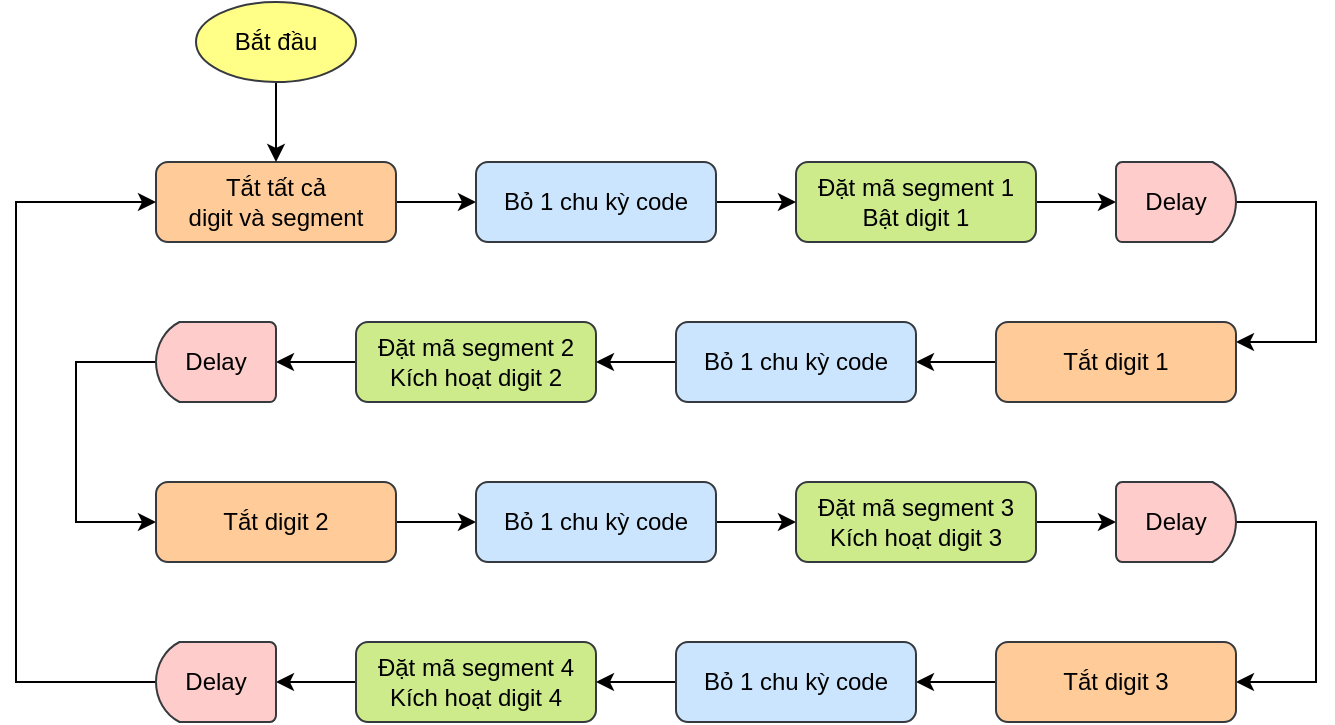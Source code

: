 <mxfile version="14.6.13" type="device"><diagram id="G3Ju-GGE2s1pNfe8dIEh" name="Page-1"><mxGraphModel dx="868" dy="550" grid="1" gridSize="10" guides="1" tooltips="1" connect="1" arrows="1" fold="1" page="1" pageScale="1" pageWidth="850" pageHeight="1100" math="0" shadow="0"><root><mxCell id="0"/><mxCell id="1" parent="0"/><mxCell id="kWa7IxmE122E2-JVnzXL-24" style="edgeStyle=orthogonalEdgeStyle;rounded=0;orthogonalLoop=1;jettySize=auto;html=1;entryX=0;entryY=0.5;entryDx=0;entryDy=0;" edge="1" parent="1" source="kWa7IxmE122E2-JVnzXL-3" target="kWa7IxmE122E2-JVnzXL-23"><mxGeometry relative="1" as="geometry"/></mxCell><mxCell id="kWa7IxmE122E2-JVnzXL-3" value="Tắt tất cả&lt;br&gt;digit và segment" style="rounded=1;whiteSpace=wrap;html=1;fillColor=#ffcc99;strokeColor=#36393d;" vertex="1" parent="1"><mxGeometry x="120" y="80" width="120" height="40" as="geometry"/></mxCell><mxCell id="kWa7IxmE122E2-JVnzXL-28" style="edgeStyle=orthogonalEdgeStyle;rounded=0;orthogonalLoop=1;jettySize=auto;html=1;" edge="1" parent="1" source="kWa7IxmE122E2-JVnzXL-4" target="kWa7IxmE122E2-JVnzXL-27"><mxGeometry relative="1" as="geometry"/></mxCell><mxCell id="kWa7IxmE122E2-JVnzXL-4" value="Đặt mã segment 1&lt;br&gt;Bật digit 1" style="rounded=1;whiteSpace=wrap;html=1;fillColor=#cdeb8b;strokeColor=#36393d;" vertex="1" parent="1"><mxGeometry x="440" y="80" width="120" height="40" as="geometry"/></mxCell><mxCell id="kWa7IxmE122E2-JVnzXL-9" style="edgeStyle=orthogonalEdgeStyle;rounded=0;orthogonalLoop=1;jettySize=auto;html=1;entryX=0.5;entryY=0;entryDx=0;entryDy=0;" edge="1" parent="1" source="kWa7IxmE122E2-JVnzXL-8" target="kWa7IxmE122E2-JVnzXL-3"><mxGeometry relative="1" as="geometry"/></mxCell><mxCell id="kWa7IxmE122E2-JVnzXL-8" value="Bắt đầu" style="ellipse;whiteSpace=wrap;html=1;fillColor=#ffff88;strokeColor=#36393d;" vertex="1" parent="1"><mxGeometry x="140" width="80" height="40" as="geometry"/></mxCell><mxCell id="kWa7IxmE122E2-JVnzXL-25" style="edgeStyle=orthogonalEdgeStyle;rounded=0;orthogonalLoop=1;jettySize=auto;html=1;entryX=0;entryY=0.5;entryDx=0;entryDy=0;" edge="1" parent="1" source="kWa7IxmE122E2-JVnzXL-23" target="kWa7IxmE122E2-JVnzXL-4"><mxGeometry relative="1" as="geometry"/></mxCell><mxCell id="kWa7IxmE122E2-JVnzXL-23" value="Bỏ 1 chu kỳ code" style="rounded=1;whiteSpace=wrap;html=1;fillColor=#cce5ff;strokeColor=#36393d;" vertex="1" parent="1"><mxGeometry x="280" y="80" width="120" height="40" as="geometry"/></mxCell><mxCell id="kWa7IxmE122E2-JVnzXL-49" style="edgeStyle=orthogonalEdgeStyle;rounded=0;orthogonalLoop=1;jettySize=auto;html=1;entryX=1;entryY=0.25;entryDx=0;entryDy=0;" edge="1" parent="1" source="kWa7IxmE122E2-JVnzXL-27" target="kWa7IxmE122E2-JVnzXL-30"><mxGeometry relative="1" as="geometry"><Array as="points"><mxPoint x="700" y="100"/><mxPoint x="700" y="170"/></Array></mxGeometry></mxCell><mxCell id="kWa7IxmE122E2-JVnzXL-27" value="Delay" style="strokeWidth=1;html=1;shape=mxgraph.flowchart.delay;whiteSpace=wrap;fillColor=#ffcccc;strokeColor=#36393d;" vertex="1" parent="1"><mxGeometry x="600" y="80" width="60" height="40" as="geometry"/></mxCell><mxCell id="kWa7IxmE122E2-JVnzXL-52" value="" style="edgeStyle=orthogonalEdgeStyle;rounded=0;orthogonalLoop=1;jettySize=auto;html=1;" edge="1" parent="1" source="kWa7IxmE122E2-JVnzXL-29" target="kWa7IxmE122E2-JVnzXL-31"><mxGeometry relative="1" as="geometry"/></mxCell><mxCell id="kWa7IxmE122E2-JVnzXL-29" value="Đặt mã segment 2&lt;br&gt;Kích hoạt digit 2" style="rounded=1;whiteSpace=wrap;html=1;fillColor=#cdeb8b;strokeColor=#36393d;" vertex="1" parent="1"><mxGeometry x="220" y="160" width="120" height="40" as="geometry"/></mxCell><mxCell id="kWa7IxmE122E2-JVnzXL-50" style="edgeStyle=orthogonalEdgeStyle;rounded=0;orthogonalLoop=1;jettySize=auto;html=1;entryX=1;entryY=0.5;entryDx=0;entryDy=0;" edge="1" parent="1" source="kWa7IxmE122E2-JVnzXL-30" target="kWa7IxmE122E2-JVnzXL-32"><mxGeometry relative="1" as="geometry"/></mxCell><mxCell id="kWa7IxmE122E2-JVnzXL-30" value="Tắt digit 1" style="rounded=1;whiteSpace=wrap;html=1;fillColor=#ffcc99;strokeColor=#36393d;" vertex="1" parent="1"><mxGeometry x="540" y="160" width="120" height="40" as="geometry"/></mxCell><mxCell id="kWa7IxmE122E2-JVnzXL-53" style="edgeStyle=orthogonalEdgeStyle;rounded=0;orthogonalLoop=1;jettySize=auto;html=1;entryX=0;entryY=0.5;entryDx=0;entryDy=0;" edge="1" parent="1" source="kWa7IxmE122E2-JVnzXL-31" target="kWa7IxmE122E2-JVnzXL-33"><mxGeometry relative="1" as="geometry"><Array as="points"><mxPoint x="80" y="180"/><mxPoint x="80" y="260"/></Array></mxGeometry></mxCell><mxCell id="kWa7IxmE122E2-JVnzXL-31" value="Delay" style="strokeWidth=1;html=1;shape=mxgraph.flowchart.delay;whiteSpace=wrap;flipH=1;fillColor=#ffcccc;strokeColor=#36393d;" vertex="1" parent="1"><mxGeometry x="120" y="160" width="60" height="40" as="geometry"/></mxCell><mxCell id="kWa7IxmE122E2-JVnzXL-51" value="" style="edgeStyle=orthogonalEdgeStyle;rounded=0;orthogonalLoop=1;jettySize=auto;html=1;" edge="1" parent="1" source="kWa7IxmE122E2-JVnzXL-32" target="kWa7IxmE122E2-JVnzXL-29"><mxGeometry relative="1" as="geometry"/></mxCell><mxCell id="kWa7IxmE122E2-JVnzXL-32" value="Bỏ 1 chu kỳ code" style="rounded=1;whiteSpace=wrap;html=1;fillColor=#cce5ff;strokeColor=#36393d;" vertex="1" parent="1"><mxGeometry x="380" y="160" width="120" height="40" as="geometry"/></mxCell><mxCell id="kWa7IxmE122E2-JVnzXL-47" value="" style="edgeStyle=orthogonalEdgeStyle;rounded=0;orthogonalLoop=1;jettySize=auto;html=1;" edge="1" parent="1" source="kWa7IxmE122E2-JVnzXL-33" target="kWa7IxmE122E2-JVnzXL-34"><mxGeometry relative="1" as="geometry"/></mxCell><mxCell id="kWa7IxmE122E2-JVnzXL-33" value="Tắt digit 2" style="rounded=1;whiteSpace=wrap;html=1;fillColor=#ffcc99;strokeColor=#36393d;" vertex="1" parent="1"><mxGeometry x="120" y="240" width="120" height="40" as="geometry"/></mxCell><mxCell id="kWa7IxmE122E2-JVnzXL-46" value="" style="edgeStyle=orthogonalEdgeStyle;rounded=0;orthogonalLoop=1;jettySize=auto;html=1;" edge="1" parent="1" source="kWa7IxmE122E2-JVnzXL-34" target="kWa7IxmE122E2-JVnzXL-35"><mxGeometry relative="1" as="geometry"/></mxCell><mxCell id="kWa7IxmE122E2-JVnzXL-34" value="Bỏ 1 chu kỳ code" style="rounded=1;whiteSpace=wrap;html=1;fillColor=#cce5ff;strokeColor=#36393d;" vertex="1" parent="1"><mxGeometry x="280" y="240" width="120" height="40" as="geometry"/></mxCell><mxCell id="kWa7IxmE122E2-JVnzXL-45" value="" style="edgeStyle=orthogonalEdgeStyle;rounded=0;orthogonalLoop=1;jettySize=auto;html=1;" edge="1" parent="1" source="kWa7IxmE122E2-JVnzXL-35" target="kWa7IxmE122E2-JVnzXL-36"><mxGeometry relative="1" as="geometry"/></mxCell><mxCell id="kWa7IxmE122E2-JVnzXL-35" value="Đặt mã segment 3&lt;br&gt;Kích hoạt digit 3" style="rounded=1;whiteSpace=wrap;html=1;fillColor=#cdeb8b;strokeColor=#36393d;" vertex="1" parent="1"><mxGeometry x="440" y="240" width="120" height="40" as="geometry"/></mxCell><mxCell id="kWa7IxmE122E2-JVnzXL-44" style="edgeStyle=orthogonalEdgeStyle;rounded=0;orthogonalLoop=1;jettySize=auto;html=1;entryX=1;entryY=0.5;entryDx=0;entryDy=0;" edge="1" parent="1" source="kWa7IxmE122E2-JVnzXL-36" target="kWa7IxmE122E2-JVnzXL-38"><mxGeometry relative="1" as="geometry"><Array as="points"><mxPoint x="700" y="260"/><mxPoint x="700" y="340"/></Array></mxGeometry></mxCell><mxCell id="kWa7IxmE122E2-JVnzXL-36" value="Delay" style="strokeWidth=1;html=1;shape=mxgraph.flowchart.delay;whiteSpace=wrap;fillColor=#ffcccc;strokeColor=#36393d;" vertex="1" parent="1"><mxGeometry x="600" y="240" width="60" height="40" as="geometry"/></mxCell><mxCell id="kWa7IxmE122E2-JVnzXL-43" style="edgeStyle=orthogonalEdgeStyle;rounded=0;orthogonalLoop=1;jettySize=auto;html=1;entryX=0;entryY=0.5;entryDx=0;entryDy=0;entryPerimeter=0;" edge="1" parent="1" source="kWa7IxmE122E2-JVnzXL-37" target="kWa7IxmE122E2-JVnzXL-39"><mxGeometry relative="1" as="geometry"/></mxCell><mxCell id="kWa7IxmE122E2-JVnzXL-37" value="Đặt mã segment 4&lt;br&gt;Kích hoạt digit 4" style="rounded=1;whiteSpace=wrap;html=1;fillColor=#cdeb8b;strokeColor=#36393d;" vertex="1" parent="1"><mxGeometry x="220" y="320" width="120" height="40" as="geometry"/></mxCell><mxCell id="kWa7IxmE122E2-JVnzXL-41" style="edgeStyle=orthogonalEdgeStyle;rounded=0;orthogonalLoop=1;jettySize=auto;html=1;entryX=1;entryY=0.5;entryDx=0;entryDy=0;" edge="1" parent="1" source="kWa7IxmE122E2-JVnzXL-38" target="kWa7IxmE122E2-JVnzXL-40"><mxGeometry relative="1" as="geometry"/></mxCell><mxCell id="kWa7IxmE122E2-JVnzXL-38" value="Tắt digit 3" style="rounded=1;whiteSpace=wrap;html=1;fillColor=#ffcc99;strokeColor=#36393d;" vertex="1" parent="1"><mxGeometry x="540" y="320" width="120" height="40" as="geometry"/></mxCell><mxCell id="kWa7IxmE122E2-JVnzXL-54" style="edgeStyle=orthogonalEdgeStyle;rounded=0;orthogonalLoop=1;jettySize=auto;html=1;entryX=0;entryY=0.5;entryDx=0;entryDy=0;" edge="1" parent="1" source="kWa7IxmE122E2-JVnzXL-39" target="kWa7IxmE122E2-JVnzXL-3"><mxGeometry relative="1" as="geometry"><Array as="points"><mxPoint x="50" y="340"/><mxPoint x="50" y="100"/></Array></mxGeometry></mxCell><mxCell id="kWa7IxmE122E2-JVnzXL-39" value="Delay" style="strokeWidth=1;html=1;shape=mxgraph.flowchart.delay;whiteSpace=wrap;flipH=1;fillColor=#ffcccc;strokeColor=#36393d;" vertex="1" parent="1"><mxGeometry x="120" y="320" width="60" height="40" as="geometry"/></mxCell><mxCell id="kWa7IxmE122E2-JVnzXL-42" style="edgeStyle=orthogonalEdgeStyle;rounded=0;orthogonalLoop=1;jettySize=auto;html=1;entryX=1;entryY=0.5;entryDx=0;entryDy=0;" edge="1" parent="1" source="kWa7IxmE122E2-JVnzXL-40" target="kWa7IxmE122E2-JVnzXL-37"><mxGeometry relative="1" as="geometry"/></mxCell><mxCell id="kWa7IxmE122E2-JVnzXL-40" value="Bỏ 1 chu kỳ code" style="rounded=1;whiteSpace=wrap;html=1;fillColor=#cce5ff;strokeColor=#36393d;" vertex="1" parent="1"><mxGeometry x="380" y="320" width="120" height="40" as="geometry"/></mxCell></root></mxGraphModel></diagram></mxfile>